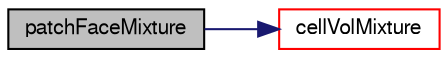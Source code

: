 digraph "patchFaceMixture"
{
  bgcolor="transparent";
  edge [fontname="FreeSans",fontsize="10",labelfontname="FreeSans",labelfontsize="10"];
  node [fontname="FreeSans",fontsize="10",shape=record];
  rankdir="LR";
  Node176 [label="patchFaceMixture",height=0.2,width=0.4,color="black", fillcolor="grey75", style="filled", fontcolor="black"];
  Node176 -> Node177 [color="midnightblue",fontsize="10",style="solid",fontname="FreeSans"];
  Node177 [label="cellVolMixture",height=0.2,width=0.4,color="red",URL="$a30146.html#a40a49d8a5d0c1ea8ec7e2dbd916f3708"];
}
